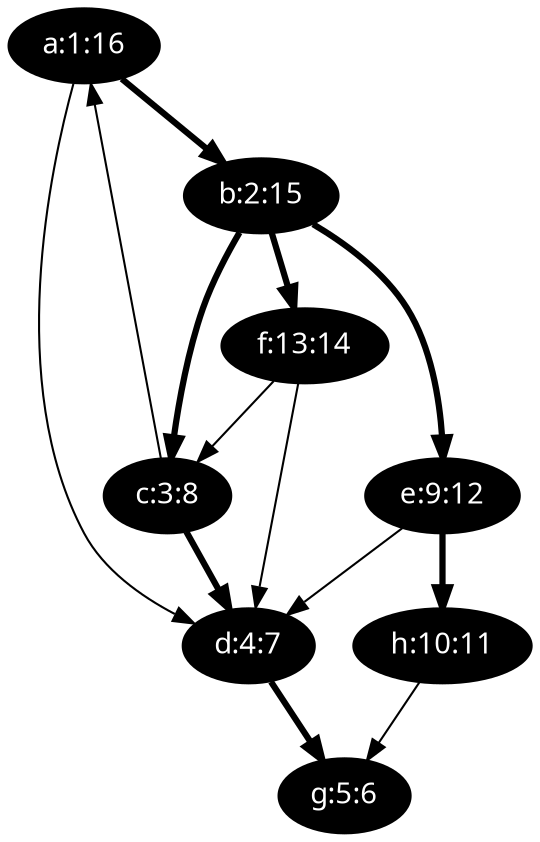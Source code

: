 Digraph {
a [ label="a:1:16" fontcolor=white style=filled fontname="time-bold" fillcolor=black ];
b [ label="b:2:15" fontcolor=white style=filled fontname="time-bold" fillcolor=black ];
c [ label="c:3:8" fontcolor=white style=filled fontname="time-bold" fillcolor=black ];
d [ label="d:4:7" fontcolor=white style=filled fontname="time-bold" fillcolor=black ];
e [ label="e:9:12" fontcolor=white style=filled fontname="time-bold" fillcolor=black ];
f [ label="f:13:14" fontcolor=white style=filled fontname="time-bold" fillcolor=black ];
g [ label="g:5:6" fontcolor=white style=filled fontname="time-bold" fillcolor=black ];
h [ label="h:10:11" fontcolor=white style=filled fontname="time-bold" fillcolor=black ];
a->b[label="", penwidth=3];
a->d[label="", penwidth=1];
b->c[label="", penwidth=3];
b->e[label="", penwidth=3];
b->f[label="", penwidth=3];
c->a[label="", penwidth=1];
c->d[label="", penwidth=3];
d->g[label="", penwidth=3];
e->d[label="", penwidth=1];
e->h[label="", penwidth=3];
f->c[label="", penwidth=1];
f->d[label="", penwidth=1];
h->g[label="", penwidth=1];
}